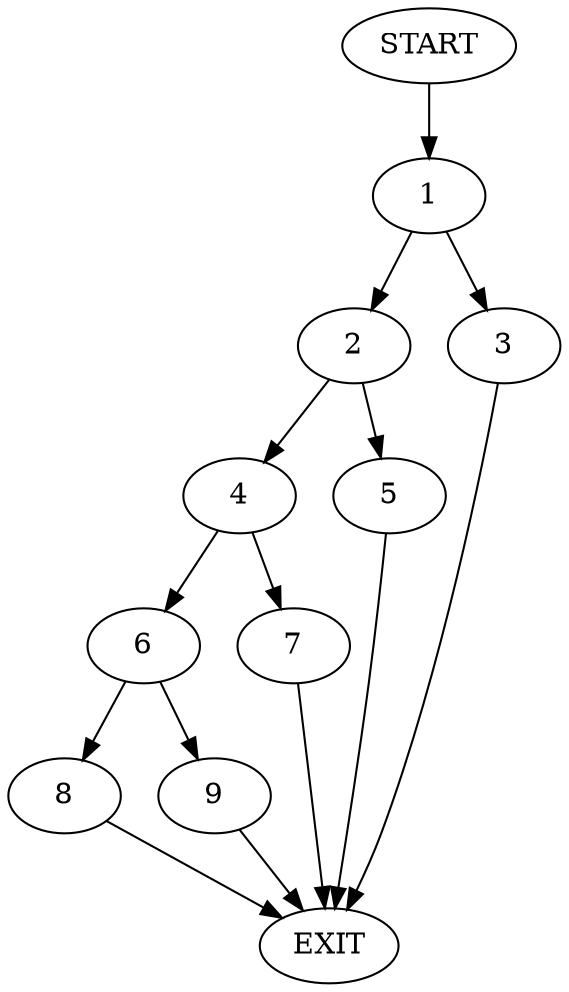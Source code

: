 digraph {
0 [label="START"]
10 [label="EXIT"]
0 -> 1
1 -> 2
1 -> 3
3 -> 10
2 -> 4
2 -> 5
5 -> 10
4 -> 6
4 -> 7
6 -> 8
6 -> 9
7 -> 10
9 -> 10
8 -> 10
}
